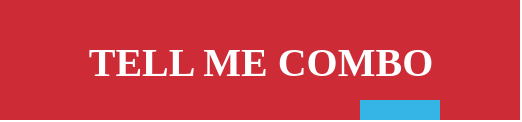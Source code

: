 <mxfile version="13.1.1" type="device"><diagram id="WiiDWQub9fjeqELqN4tS" name="Page-1"><mxGraphModel dx="1426" dy="664" grid="1" gridSize="10" guides="1" tooltips="1" connect="1" arrows="1" fold="1" page="1" pageScale="1" pageWidth="827" pageHeight="1169" math="0" shadow="0"><root><mxCell id="0"/><mxCell id="1" parent="0"/><mxCell id="D-QBRZflOTsASNxjMCiJ-1" value="&lt;font size=&quot;1&quot;&gt;&lt;b style=&quot;font-size: 20px&quot;&gt;TELL ME COMBO&lt;/b&gt;&lt;/font&gt;" style="verticalLabelPosition=middle;verticalAlign=middle;html=1;shape=mxgraph.basic.rect;fillColor2=none;strokeWidth=1;size=20;indent=5;fillColor=#cd2b36;strokeColor=none;fontColor=#ffffff;fontFamily=Verdana;labelPosition=center;align=center;" vertex="1" parent="1"><mxGeometry x="240" y="160" width="260" height="60" as="geometry"/></mxCell><mxCell id="D-QBRZflOTsASNxjMCiJ-2" value="" style="verticalLabelPosition=bottom;verticalAlign=top;html=1;shape=mxgraph.basic.rect;fillColor2=none;strokeWidth=1;size=20;indent=5;fillColor=#35b5e6;strokeColor=none;fontColor=#ffffff;" vertex="1" parent="1"><mxGeometry x="420" y="210" width="40" height="10" as="geometry"/></mxCell></root></mxGraphModel></diagram></mxfile>